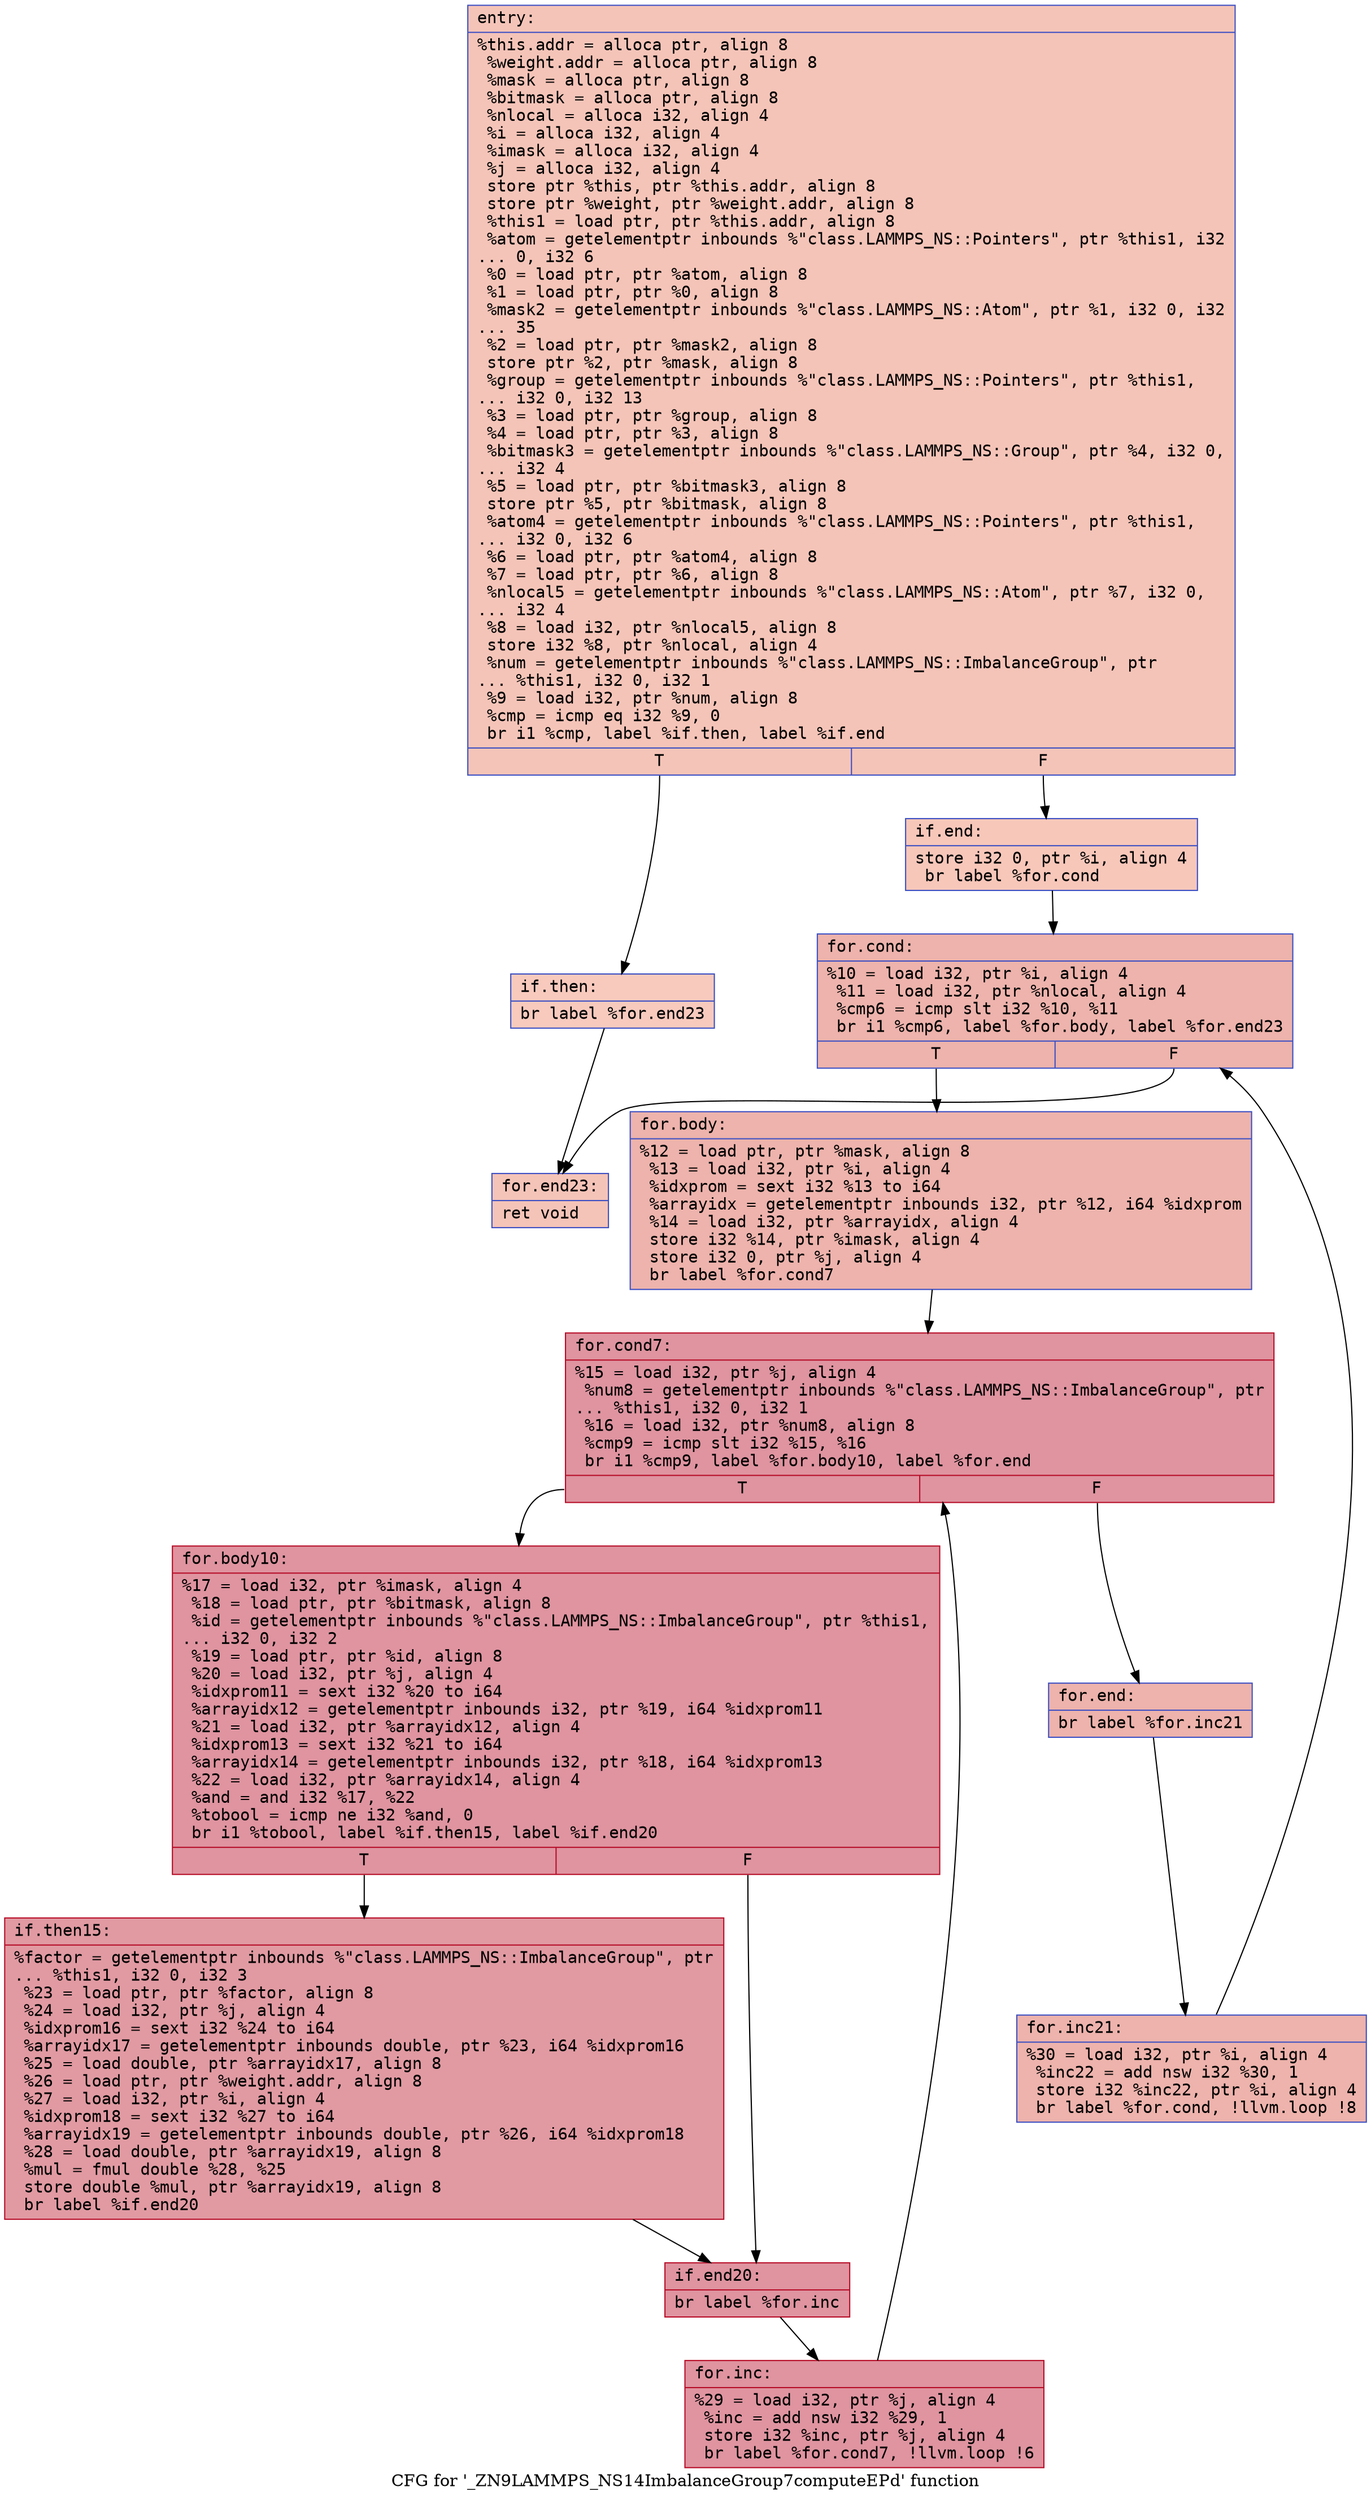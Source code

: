 digraph "CFG for '_ZN9LAMMPS_NS14ImbalanceGroup7computeEPd' function" {
	label="CFG for '_ZN9LAMMPS_NS14ImbalanceGroup7computeEPd' function";

	Node0x55659be681d0 [shape=record,color="#3d50c3ff", style=filled, fillcolor="#e97a5f70" fontname="Courier",label="{entry:\l|  %this.addr = alloca ptr, align 8\l  %weight.addr = alloca ptr, align 8\l  %mask = alloca ptr, align 8\l  %bitmask = alloca ptr, align 8\l  %nlocal = alloca i32, align 4\l  %i = alloca i32, align 4\l  %imask = alloca i32, align 4\l  %j = alloca i32, align 4\l  store ptr %this, ptr %this.addr, align 8\l  store ptr %weight, ptr %weight.addr, align 8\l  %this1 = load ptr, ptr %this.addr, align 8\l  %atom = getelementptr inbounds %\"class.LAMMPS_NS::Pointers\", ptr %this1, i32\l... 0, i32 6\l  %0 = load ptr, ptr %atom, align 8\l  %1 = load ptr, ptr %0, align 8\l  %mask2 = getelementptr inbounds %\"class.LAMMPS_NS::Atom\", ptr %1, i32 0, i32\l... 35\l  %2 = load ptr, ptr %mask2, align 8\l  store ptr %2, ptr %mask, align 8\l  %group = getelementptr inbounds %\"class.LAMMPS_NS::Pointers\", ptr %this1,\l... i32 0, i32 13\l  %3 = load ptr, ptr %group, align 8\l  %4 = load ptr, ptr %3, align 8\l  %bitmask3 = getelementptr inbounds %\"class.LAMMPS_NS::Group\", ptr %4, i32 0,\l... i32 4\l  %5 = load ptr, ptr %bitmask3, align 8\l  store ptr %5, ptr %bitmask, align 8\l  %atom4 = getelementptr inbounds %\"class.LAMMPS_NS::Pointers\", ptr %this1,\l... i32 0, i32 6\l  %6 = load ptr, ptr %atom4, align 8\l  %7 = load ptr, ptr %6, align 8\l  %nlocal5 = getelementptr inbounds %\"class.LAMMPS_NS::Atom\", ptr %7, i32 0,\l... i32 4\l  %8 = load i32, ptr %nlocal5, align 8\l  store i32 %8, ptr %nlocal, align 4\l  %num = getelementptr inbounds %\"class.LAMMPS_NS::ImbalanceGroup\", ptr\l... %this1, i32 0, i32 1\l  %9 = load i32, ptr %num, align 8\l  %cmp = icmp eq i32 %9, 0\l  br i1 %cmp, label %if.then, label %if.end\l|{<s0>T|<s1>F}}"];
	Node0x55659be681d0:s0 -> Node0x55659be69c00[tooltip="entry -> if.then\nProbability 37.50%" ];
	Node0x55659be681d0:s1 -> Node0x55659be69c70[tooltip="entry -> if.end\nProbability 62.50%" ];
	Node0x55659be69c00 [shape=record,color="#3d50c3ff", style=filled, fillcolor="#ef886b70" fontname="Courier",label="{if.then:\l|  br label %for.end23\l}"];
	Node0x55659be69c00 -> Node0x55659be69d90[tooltip="if.then -> for.end23\nProbability 100.00%" ];
	Node0x55659be69c70 [shape=record,color="#3d50c3ff", style=filled, fillcolor="#ec7f6370" fontname="Courier",label="{if.end:\l|  store i32 0, ptr %i, align 4\l  br label %for.cond\l}"];
	Node0x55659be69c70 -> Node0x55659be69eb0[tooltip="if.end -> for.cond\nProbability 100.00%" ];
	Node0x55659be69eb0 [shape=record,color="#3d50c3ff", style=filled, fillcolor="#d6524470" fontname="Courier",label="{for.cond:\l|  %10 = load i32, ptr %i, align 4\l  %11 = load i32, ptr %nlocal, align 4\l  %cmp6 = icmp slt i32 %10, %11\l  br i1 %cmp6, label %for.body, label %for.end23\l|{<s0>T|<s1>F}}"];
	Node0x55659be69eb0:s0 -> Node0x55659be68910[tooltip="for.cond -> for.body\nProbability 96.88%" ];
	Node0x55659be69eb0:s1 -> Node0x55659be69d90[tooltip="for.cond -> for.end23\nProbability 3.12%" ];
	Node0x55659be68910 [shape=record,color="#3d50c3ff", style=filled, fillcolor="#d6524470" fontname="Courier",label="{for.body:\l|  %12 = load ptr, ptr %mask, align 8\l  %13 = load i32, ptr %i, align 4\l  %idxprom = sext i32 %13 to i64\l  %arrayidx = getelementptr inbounds i32, ptr %12, i64 %idxprom\l  %14 = load i32, ptr %arrayidx, align 4\l  store i32 %14, ptr %imask, align 4\l  store i32 0, ptr %j, align 4\l  br label %for.cond7\l}"];
	Node0x55659be68910 -> Node0x55659be6a7b0[tooltip="for.body -> for.cond7\nProbability 100.00%" ];
	Node0x55659be6a7b0 [shape=record,color="#b70d28ff", style=filled, fillcolor="#b70d2870" fontname="Courier",label="{for.cond7:\l|  %15 = load i32, ptr %j, align 4\l  %num8 = getelementptr inbounds %\"class.LAMMPS_NS::ImbalanceGroup\", ptr\l... %this1, i32 0, i32 1\l  %16 = load i32, ptr %num8, align 8\l  %cmp9 = icmp slt i32 %15, %16\l  br i1 %cmp9, label %for.body10, label %for.end\l|{<s0>T|<s1>F}}"];
	Node0x55659be6a7b0:s0 -> Node0x55659be6ab30[tooltip="for.cond7 -> for.body10\nProbability 96.88%" ];
	Node0x55659be6a7b0:s1 -> Node0x55659be6abb0[tooltip="for.cond7 -> for.end\nProbability 3.12%" ];
	Node0x55659be6ab30 [shape=record,color="#b70d28ff", style=filled, fillcolor="#b70d2870" fontname="Courier",label="{for.body10:\l|  %17 = load i32, ptr %imask, align 4\l  %18 = load ptr, ptr %bitmask, align 8\l  %id = getelementptr inbounds %\"class.LAMMPS_NS::ImbalanceGroup\", ptr %this1,\l... i32 0, i32 2\l  %19 = load ptr, ptr %id, align 8\l  %20 = load i32, ptr %j, align 4\l  %idxprom11 = sext i32 %20 to i64\l  %arrayidx12 = getelementptr inbounds i32, ptr %19, i64 %idxprom11\l  %21 = load i32, ptr %arrayidx12, align 4\l  %idxprom13 = sext i32 %21 to i64\l  %arrayidx14 = getelementptr inbounds i32, ptr %18, i64 %idxprom13\l  %22 = load i32, ptr %arrayidx14, align 4\l  %and = and i32 %17, %22\l  %tobool = icmp ne i32 %and, 0\l  br i1 %tobool, label %if.then15, label %if.end20\l|{<s0>T|<s1>F}}"];
	Node0x55659be6ab30:s0 -> Node0x55659be6b4f0[tooltip="for.body10 -> if.then15\nProbability 62.50%" ];
	Node0x55659be6ab30:s1 -> Node0x55659be6b570[tooltip="for.body10 -> if.end20\nProbability 37.50%" ];
	Node0x55659be6b4f0 [shape=record,color="#b70d28ff", style=filled, fillcolor="#bb1b2c70" fontname="Courier",label="{if.then15:\l|  %factor = getelementptr inbounds %\"class.LAMMPS_NS::ImbalanceGroup\", ptr\l... %this1, i32 0, i32 3\l  %23 = load ptr, ptr %factor, align 8\l  %24 = load i32, ptr %j, align 4\l  %idxprom16 = sext i32 %24 to i64\l  %arrayidx17 = getelementptr inbounds double, ptr %23, i64 %idxprom16\l  %25 = load double, ptr %arrayidx17, align 8\l  %26 = load ptr, ptr %weight.addr, align 8\l  %27 = load i32, ptr %i, align 4\l  %idxprom18 = sext i32 %27 to i64\l  %arrayidx19 = getelementptr inbounds double, ptr %26, i64 %idxprom18\l  %28 = load double, ptr %arrayidx19, align 8\l  %mul = fmul double %28, %25\l  store double %mul, ptr %arrayidx19, align 8\l  br label %if.end20\l}"];
	Node0x55659be6b4f0 -> Node0x55659be6b570[tooltip="if.then15 -> if.end20\nProbability 100.00%" ];
	Node0x55659be6b570 [shape=record,color="#b70d28ff", style=filled, fillcolor="#b70d2870" fontname="Courier",label="{if.end20:\l|  br label %for.inc\l}"];
	Node0x55659be6b570 -> Node0x55659be6bf80[tooltip="if.end20 -> for.inc\nProbability 100.00%" ];
	Node0x55659be6bf80 [shape=record,color="#b70d28ff", style=filled, fillcolor="#b70d2870" fontname="Courier",label="{for.inc:\l|  %29 = load i32, ptr %j, align 4\l  %inc = add nsw i32 %29, 1\l  store i32 %inc, ptr %j, align 4\l  br label %for.cond7, !llvm.loop !6\l}"];
	Node0x55659be6bf80 -> Node0x55659be6a7b0[tooltip="for.inc -> for.cond7\nProbability 100.00%" ];
	Node0x55659be6abb0 [shape=record,color="#3d50c3ff", style=filled, fillcolor="#d6524470" fontname="Courier",label="{for.end:\l|  br label %for.inc21\l}"];
	Node0x55659be6abb0 -> Node0x55659be6c950[tooltip="for.end -> for.inc21\nProbability 100.00%" ];
	Node0x55659be6c950 [shape=record,color="#3d50c3ff", style=filled, fillcolor="#d6524470" fontname="Courier",label="{for.inc21:\l|  %30 = load i32, ptr %i, align 4\l  %inc22 = add nsw i32 %30, 1\l  store i32 %inc22, ptr %i, align 4\l  br label %for.cond, !llvm.loop !8\l}"];
	Node0x55659be6c950 -> Node0x55659be69eb0[tooltip="for.inc21 -> for.cond\nProbability 100.00%" ];
	Node0x55659be69d90 [shape=record,color="#3d50c3ff", style=filled, fillcolor="#e97a5f70" fontname="Courier",label="{for.end23:\l|  ret void\l}"];
}
